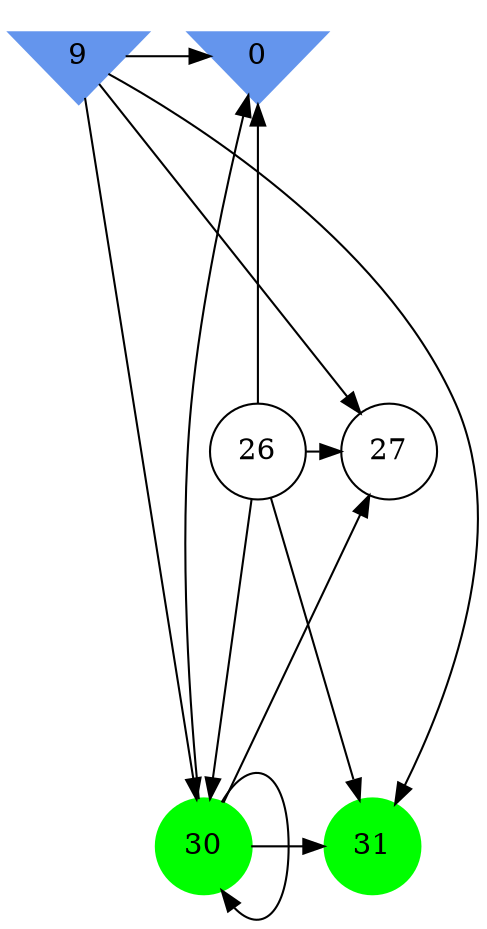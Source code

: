 digraph brain {
	ranksep=2.0;
	0 [shape=invtriangle,style=filled,color=cornflowerblue];
	9 [shape=invtriangle,style=filled,color=cornflowerblue];
	26 [shape=circle,color=black];
	27 [shape=circle,color=black];
	30 [shape=circle,style=filled,color=green];
	31 [shape=circle,style=filled,color=green];
	26	->	27;
	26	->	31;
	26	->	30;
	26	->	0;
	30	->	27;
	30	->	31;
	30	->	30;
	30	->	0;
	9	->	27;
	9	->	31;
	9	->	30;
	9	->	0;
	{ rank=same; 0; 9; }
	{ rank=same; 26; 27; }
	{ rank=same; 30; 31; }
}
